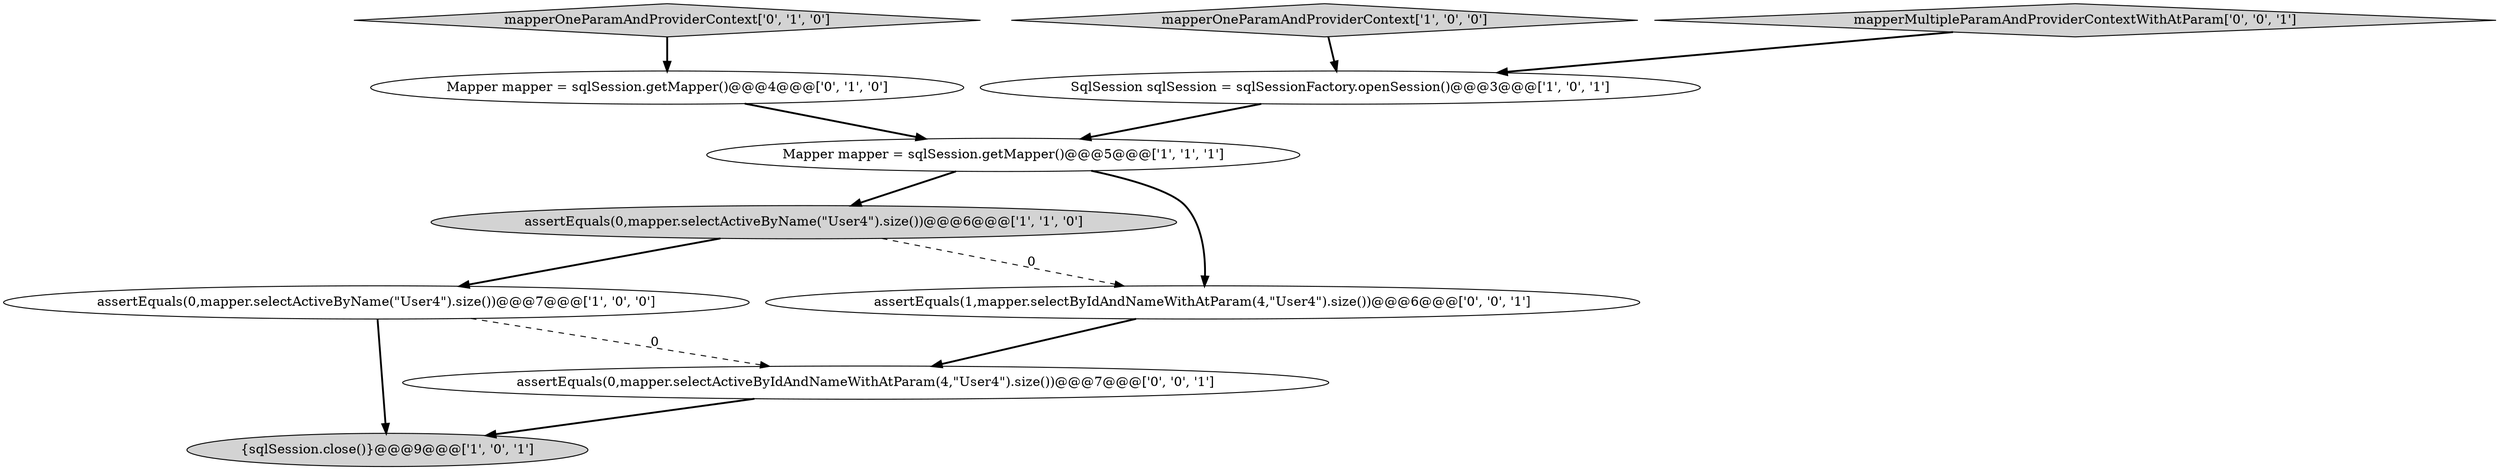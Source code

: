 digraph {
5 [style = filled, label = "Mapper mapper = sqlSession.getMapper()@@@5@@@['1', '1', '1']", fillcolor = white, shape = ellipse image = "AAA0AAABBB1BBB"];
6 [style = filled, label = "Mapper mapper = sqlSession.getMapper()@@@4@@@['0', '1', '0']", fillcolor = white, shape = ellipse image = "AAA0AAABBB2BBB"];
9 [style = filled, label = "assertEquals(0,mapper.selectActiveByIdAndNameWithAtParam(4,\"User4\").size())@@@7@@@['0', '0', '1']", fillcolor = white, shape = ellipse image = "AAA0AAABBB3BBB"];
7 [style = filled, label = "mapperOneParamAndProviderContext['0', '1', '0']", fillcolor = lightgray, shape = diamond image = "AAA0AAABBB2BBB"];
3 [style = filled, label = "assertEquals(0,mapper.selectActiveByName(\"User4\").size())@@@6@@@['1', '1', '0']", fillcolor = lightgray, shape = ellipse image = "AAA0AAABBB1BBB"];
0 [style = filled, label = "mapperOneParamAndProviderContext['1', '0', '0']", fillcolor = lightgray, shape = diamond image = "AAA0AAABBB1BBB"];
4 [style = filled, label = "SqlSession sqlSession = sqlSessionFactory.openSession()@@@3@@@['1', '0', '1']", fillcolor = white, shape = ellipse image = "AAA0AAABBB1BBB"];
8 [style = filled, label = "mapperMultipleParamAndProviderContextWithAtParam['0', '0', '1']", fillcolor = lightgray, shape = diamond image = "AAA0AAABBB3BBB"];
2 [style = filled, label = "{sqlSession.close()}@@@9@@@['1', '0', '1']", fillcolor = lightgray, shape = ellipse image = "AAA0AAABBB1BBB"];
1 [style = filled, label = "assertEquals(0,mapper.selectActiveByName(\"User4\").size())@@@7@@@['1', '0', '0']", fillcolor = white, shape = ellipse image = "AAA0AAABBB1BBB"];
10 [style = filled, label = "assertEquals(1,mapper.selectByIdAndNameWithAtParam(4,\"User4\").size())@@@6@@@['0', '0', '1']", fillcolor = white, shape = ellipse image = "AAA0AAABBB3BBB"];
5->3 [style = bold, label=""];
5->10 [style = bold, label=""];
6->5 [style = bold, label=""];
1->9 [style = dashed, label="0"];
1->2 [style = bold, label=""];
10->9 [style = bold, label=""];
3->10 [style = dashed, label="0"];
8->4 [style = bold, label=""];
3->1 [style = bold, label=""];
0->4 [style = bold, label=""];
9->2 [style = bold, label=""];
4->5 [style = bold, label=""];
7->6 [style = bold, label=""];
}
